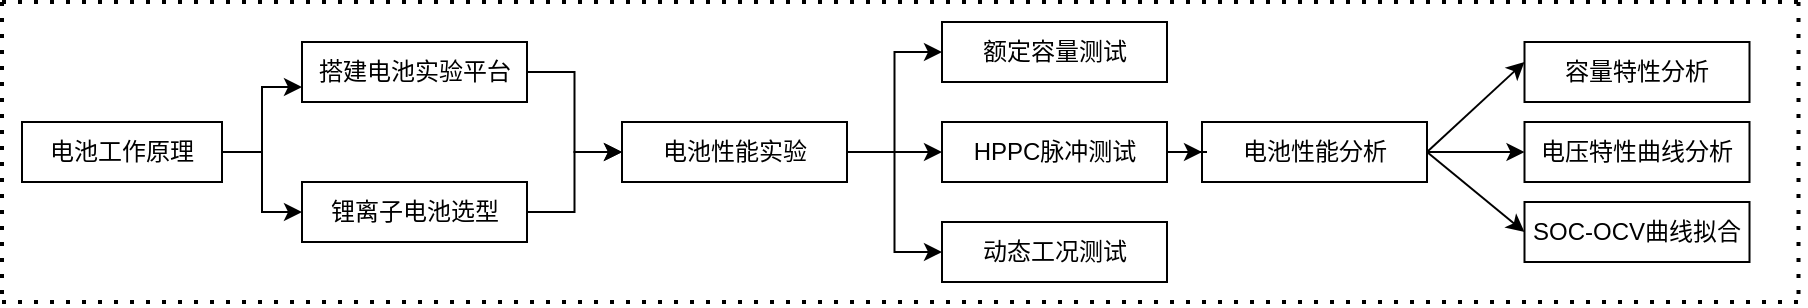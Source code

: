 <mxfile version="22.1.18" type="github">
  <diagram name="Page-1" id="mjMANnZP1bLLyK4KJlOx">
    <mxGraphModel dx="1533" dy="953" grid="1" gridSize="10" guides="1" tooltips="1" connect="1" arrows="1" fold="1" page="1" pageScale="1" pageWidth="827" pageHeight="1169" math="0" shadow="0">
      <root>
        <mxCell id="0" />
        <mxCell id="1" parent="0" />
        <mxCell id="1EuZVS3nlzbYPiJ-cCU--3" style="edgeStyle=orthogonalEdgeStyle;rounded=0;orthogonalLoop=1;jettySize=auto;html=1;entryX=0;entryY=0.75;entryDx=0;entryDy=0;" edge="1" parent="1" source="utsJGFynIXkWQ6KnZSCp-2" target="1EuZVS3nlzbYPiJ-cCU--1">
          <mxGeometry relative="1" as="geometry">
            <Array as="points">
              <mxPoint x="140" y="305" />
              <mxPoint x="140" y="273" />
            </Array>
          </mxGeometry>
        </mxCell>
        <mxCell id="1EuZVS3nlzbYPiJ-cCU--6" style="edgeStyle=orthogonalEdgeStyle;rounded=0;orthogonalLoop=1;jettySize=auto;html=1;exitX=1;exitY=0.5;exitDx=0;exitDy=0;entryX=0;entryY=0.5;entryDx=0;entryDy=0;" edge="1" parent="1" source="utsJGFynIXkWQ6KnZSCp-2" target="1EuZVS3nlzbYPiJ-cCU--2">
          <mxGeometry relative="1" as="geometry" />
        </mxCell>
        <mxCell id="utsJGFynIXkWQ6KnZSCp-2" value="电池工作原理" style="rounded=0;whiteSpace=wrap;html=1;rotation=0;" parent="1" vertex="1">
          <mxGeometry x="20" y="290" width="100" height="30" as="geometry" />
        </mxCell>
        <mxCell id="1EuZVS3nlzbYPiJ-cCU--12" style="edgeStyle=orthogonalEdgeStyle;rounded=0;orthogonalLoop=1;jettySize=auto;html=1;exitX=1;exitY=0.5;exitDx=0;exitDy=0;entryX=0;entryY=0.5;entryDx=0;entryDy=0;" edge="1" parent="1" source="utsJGFynIXkWQ6KnZSCp-4" target="1EuZVS3nlzbYPiJ-cCU--9">
          <mxGeometry relative="1" as="geometry" />
        </mxCell>
        <mxCell id="1EuZVS3nlzbYPiJ-cCU--13" style="edgeStyle=orthogonalEdgeStyle;rounded=0;orthogonalLoop=1;jettySize=auto;html=1;exitX=1;exitY=0.5;exitDx=0;exitDy=0;entryX=0;entryY=0.5;entryDx=0;entryDy=0;" edge="1" parent="1" source="utsJGFynIXkWQ6KnZSCp-4" target="1EuZVS3nlzbYPiJ-cCU--10">
          <mxGeometry relative="1" as="geometry" />
        </mxCell>
        <mxCell id="1EuZVS3nlzbYPiJ-cCU--14" style="edgeStyle=orthogonalEdgeStyle;rounded=0;orthogonalLoop=1;jettySize=auto;html=1;exitX=1;exitY=0.5;exitDx=0;exitDy=0;entryX=0;entryY=0.5;entryDx=0;entryDy=0;" edge="1" parent="1" source="utsJGFynIXkWQ6KnZSCp-4" target="1EuZVS3nlzbYPiJ-cCU--11">
          <mxGeometry relative="1" as="geometry" />
        </mxCell>
        <mxCell id="utsJGFynIXkWQ6KnZSCp-4" value="电池性能实验" style="rounded=0;whiteSpace=wrap;html=1;rotation=0;" parent="1" vertex="1">
          <mxGeometry x="320" y="290" width="112.5" height="30" as="geometry" />
        </mxCell>
        <mxCell id="utsJGFynIXkWQ6KnZSCp-5" value="电池性能分析" style="rounded=0;whiteSpace=wrap;html=1;rotation=0;" parent="1" vertex="1">
          <mxGeometry x="610" y="290" width="112.5" height="30" as="geometry" />
        </mxCell>
        <mxCell id="utsJGFynIXkWQ6KnZSCp-6" value="容量特性分析" style="rounded=0;whiteSpace=wrap;html=1;rotation=0;" parent="1" vertex="1">
          <mxGeometry x="771.25" y="250" width="112.5" height="30" as="geometry" />
        </mxCell>
        <mxCell id="utsJGFynIXkWQ6KnZSCp-7" value="电压特性曲线分析" style="rounded=0;whiteSpace=wrap;html=1;rotation=0;" parent="1" vertex="1">
          <mxGeometry x="771.25" y="290" width="112.5" height="30" as="geometry" />
        </mxCell>
        <mxCell id="utsJGFynIXkWQ6KnZSCp-8" value="SOC-OCV曲线拟合" style="rounded=0;whiteSpace=wrap;html=1;rotation=0;" parent="1" vertex="1">
          <mxGeometry x="771.25" y="330" width="112.5" height="30" as="geometry" />
        </mxCell>
        <mxCell id="utsJGFynIXkWQ6KnZSCp-9" value="" style="endArrow=classic;html=1;rounded=0;exitX=1;exitY=0.5;exitDx=0;exitDy=0;" parent="1" source="utsJGFynIXkWQ6KnZSCp-5" edge="1">
          <mxGeometry width="50" height="50" relative="1" as="geometry">
            <mxPoint x="721.25" y="310" as="sourcePoint" />
            <mxPoint x="771.25" y="260" as="targetPoint" />
          </mxGeometry>
        </mxCell>
        <mxCell id="utsJGFynIXkWQ6KnZSCp-10" value="" style="endArrow=classic;html=1;rounded=0;exitX=1;exitY=0.5;exitDx=0;exitDy=0;entryX=0;entryY=0.5;entryDx=0;entryDy=0;" parent="1" source="utsJGFynIXkWQ6KnZSCp-5" target="utsJGFynIXkWQ6KnZSCp-7" edge="1">
          <mxGeometry width="50" height="50" relative="1" as="geometry">
            <mxPoint x="732.25" y="315" as="sourcePoint" />
            <mxPoint x="781.25" y="270" as="targetPoint" />
          </mxGeometry>
        </mxCell>
        <mxCell id="utsJGFynIXkWQ6KnZSCp-11" value="" style="endArrow=classic;html=1;rounded=0;exitX=1;exitY=0.5;exitDx=0;exitDy=0;entryX=0;entryY=0.5;entryDx=0;entryDy=0;" parent="1" source="utsJGFynIXkWQ6KnZSCp-5" target="utsJGFynIXkWQ6KnZSCp-8" edge="1">
          <mxGeometry width="50" height="50" relative="1" as="geometry">
            <mxPoint x="742.25" y="325" as="sourcePoint" />
            <mxPoint x="791.25" y="280" as="targetPoint" />
          </mxGeometry>
        </mxCell>
        <mxCell id="utsJGFynIXkWQ6KnZSCp-12" value="" style="endArrow=none;dashed=1;html=1;dashPattern=1 3;strokeWidth=2;rounded=0;" parent="1" edge="1">
          <mxGeometry width="50" height="50" relative="1" as="geometry">
            <mxPoint x="10" y="230" as="sourcePoint" />
            <mxPoint x="910" y="230" as="targetPoint" />
          </mxGeometry>
        </mxCell>
        <mxCell id="utsJGFynIXkWQ6KnZSCp-13" value="" style="endArrow=none;dashed=1;html=1;dashPattern=1 3;strokeWidth=2;rounded=0;" parent="1" edge="1">
          <mxGeometry width="50" height="50" relative="1" as="geometry">
            <mxPoint x="10" y="380" as="sourcePoint" />
            <mxPoint x="910" y="380" as="targetPoint" />
          </mxGeometry>
        </mxCell>
        <mxCell id="utsJGFynIXkWQ6KnZSCp-14" value="" style="endArrow=none;dashed=1;html=1;dashPattern=1 3;strokeWidth=2;rounded=0;" parent="1" edge="1">
          <mxGeometry width="50" height="50" relative="1" as="geometry">
            <mxPoint x="10" y="230" as="sourcePoint" />
            <mxPoint x="10" y="380" as="targetPoint" />
          </mxGeometry>
        </mxCell>
        <mxCell id="utsJGFynIXkWQ6KnZSCp-15" value="" style="endArrow=none;dashed=1;html=1;dashPattern=1 3;strokeWidth=2;rounded=0;" parent="1" edge="1">
          <mxGeometry width="50" height="50" relative="1" as="geometry">
            <mxPoint x="908.25" y="230" as="sourcePoint" />
            <mxPoint x="908.25" y="380" as="targetPoint" />
          </mxGeometry>
        </mxCell>
        <mxCell id="1EuZVS3nlzbYPiJ-cCU--7" style="edgeStyle=orthogonalEdgeStyle;rounded=0;orthogonalLoop=1;jettySize=auto;html=1;entryX=0;entryY=0.5;entryDx=0;entryDy=0;" edge="1" parent="1" source="1EuZVS3nlzbYPiJ-cCU--1" target="utsJGFynIXkWQ6KnZSCp-4">
          <mxGeometry relative="1" as="geometry" />
        </mxCell>
        <mxCell id="1EuZVS3nlzbYPiJ-cCU--1" value="搭建电池实验平台" style="rounded=0;whiteSpace=wrap;html=1;rotation=0;" vertex="1" parent="1">
          <mxGeometry x="160" y="250" width="112.5" height="30" as="geometry" />
        </mxCell>
        <mxCell id="1EuZVS3nlzbYPiJ-cCU--8" style="edgeStyle=orthogonalEdgeStyle;rounded=0;orthogonalLoop=1;jettySize=auto;html=1;entryX=0;entryY=0.5;entryDx=0;entryDy=0;" edge="1" parent="1" source="1EuZVS3nlzbYPiJ-cCU--2" target="utsJGFynIXkWQ6KnZSCp-4">
          <mxGeometry relative="1" as="geometry" />
        </mxCell>
        <mxCell id="1EuZVS3nlzbYPiJ-cCU--2" value="锂离子电池选型" style="rounded=0;whiteSpace=wrap;html=1;rotation=0;" vertex="1" parent="1">
          <mxGeometry x="160" y="320" width="112.5" height="30" as="geometry" />
        </mxCell>
        <mxCell id="1EuZVS3nlzbYPiJ-cCU--9" value="额定容量测试" style="rounded=0;whiteSpace=wrap;html=1;rotation=0;" vertex="1" parent="1">
          <mxGeometry x="480" y="240" width="112.5" height="30" as="geometry" />
        </mxCell>
        <mxCell id="1EuZVS3nlzbYPiJ-cCU--15" style="edgeStyle=orthogonalEdgeStyle;rounded=0;orthogonalLoop=1;jettySize=auto;html=1;exitX=1;exitY=0.5;exitDx=0;exitDy=0;" edge="1" parent="1" source="1EuZVS3nlzbYPiJ-cCU--10" target="utsJGFynIXkWQ6KnZSCp-5">
          <mxGeometry relative="1" as="geometry" />
        </mxCell>
        <mxCell id="1EuZVS3nlzbYPiJ-cCU--10" value="HPPC脉冲测试" style="rounded=0;whiteSpace=wrap;html=1;rotation=0;" vertex="1" parent="1">
          <mxGeometry x="480" y="290" width="112.5" height="30" as="geometry" />
        </mxCell>
        <mxCell id="1EuZVS3nlzbYPiJ-cCU--11" value="动态工况测试" style="rounded=0;whiteSpace=wrap;html=1;rotation=0;" vertex="1" parent="1">
          <mxGeometry x="480" y="340" width="112.5" height="30" as="geometry" />
        </mxCell>
      </root>
    </mxGraphModel>
  </diagram>
</mxfile>
